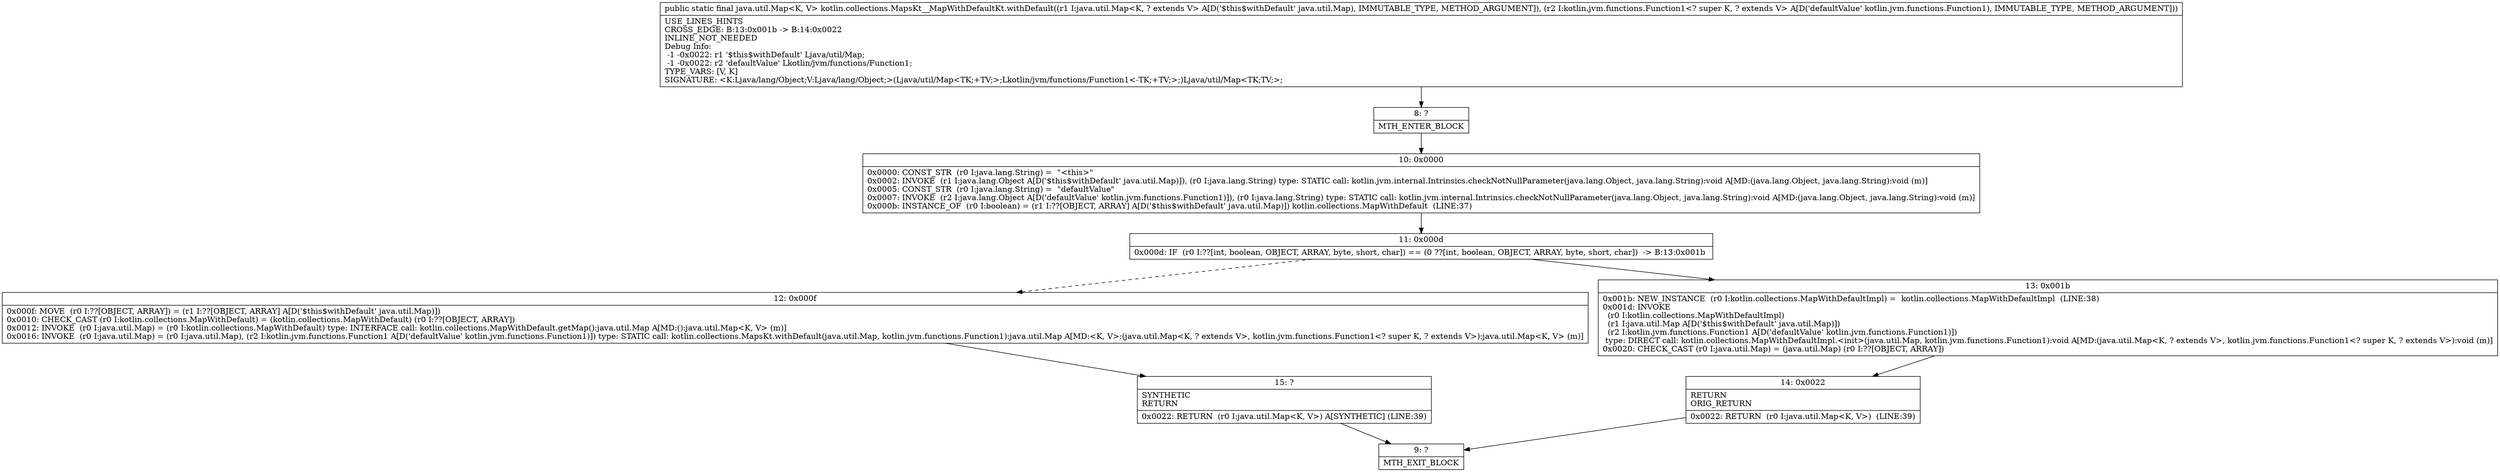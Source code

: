 digraph "CFG forkotlin.collections.MapsKt__MapWithDefaultKt.withDefault(Ljava\/util\/Map;Lkotlin\/jvm\/functions\/Function1;)Ljava\/util\/Map;" {
Node_8 [shape=record,label="{8\:\ ?|MTH_ENTER_BLOCK\l}"];
Node_10 [shape=record,label="{10\:\ 0x0000|0x0000: CONST_STR  (r0 I:java.lang.String) =  \"\<this\>\" \l0x0002: INVOKE  (r1 I:java.lang.Object A[D('$this$withDefault' java.util.Map)]), (r0 I:java.lang.String) type: STATIC call: kotlin.jvm.internal.Intrinsics.checkNotNullParameter(java.lang.Object, java.lang.String):void A[MD:(java.lang.Object, java.lang.String):void (m)]\l0x0005: CONST_STR  (r0 I:java.lang.String) =  \"defaultValue\" \l0x0007: INVOKE  (r2 I:java.lang.Object A[D('defaultValue' kotlin.jvm.functions.Function1)]), (r0 I:java.lang.String) type: STATIC call: kotlin.jvm.internal.Intrinsics.checkNotNullParameter(java.lang.Object, java.lang.String):void A[MD:(java.lang.Object, java.lang.String):void (m)]\l0x000b: INSTANCE_OF  (r0 I:boolean) = (r1 I:??[OBJECT, ARRAY] A[D('$this$withDefault' java.util.Map)]) kotlin.collections.MapWithDefault  (LINE:37)\l}"];
Node_11 [shape=record,label="{11\:\ 0x000d|0x000d: IF  (r0 I:??[int, boolean, OBJECT, ARRAY, byte, short, char]) == (0 ??[int, boolean, OBJECT, ARRAY, byte, short, char])  \-\> B:13:0x001b \l}"];
Node_12 [shape=record,label="{12\:\ 0x000f|0x000f: MOVE  (r0 I:??[OBJECT, ARRAY]) = (r1 I:??[OBJECT, ARRAY] A[D('$this$withDefault' java.util.Map)]) \l0x0010: CHECK_CAST (r0 I:kotlin.collections.MapWithDefault) = (kotlin.collections.MapWithDefault) (r0 I:??[OBJECT, ARRAY]) \l0x0012: INVOKE  (r0 I:java.util.Map) = (r0 I:kotlin.collections.MapWithDefault) type: INTERFACE call: kotlin.collections.MapWithDefault.getMap():java.util.Map A[MD:():java.util.Map\<K, V\> (m)]\l0x0016: INVOKE  (r0 I:java.util.Map) = (r0 I:java.util.Map), (r2 I:kotlin.jvm.functions.Function1 A[D('defaultValue' kotlin.jvm.functions.Function1)]) type: STATIC call: kotlin.collections.MapsKt.withDefault(java.util.Map, kotlin.jvm.functions.Function1):java.util.Map A[MD:\<K, V\>:(java.util.Map\<K, ? extends V\>, kotlin.jvm.functions.Function1\<? super K, ? extends V\>):java.util.Map\<K, V\> (m)]\l}"];
Node_15 [shape=record,label="{15\:\ ?|SYNTHETIC\lRETURN\l|0x0022: RETURN  (r0 I:java.util.Map\<K, V\>) A[SYNTHETIC] (LINE:39)\l}"];
Node_9 [shape=record,label="{9\:\ ?|MTH_EXIT_BLOCK\l}"];
Node_13 [shape=record,label="{13\:\ 0x001b|0x001b: NEW_INSTANCE  (r0 I:kotlin.collections.MapWithDefaultImpl) =  kotlin.collections.MapWithDefaultImpl  (LINE:38)\l0x001d: INVOKE  \l  (r0 I:kotlin.collections.MapWithDefaultImpl)\l  (r1 I:java.util.Map A[D('$this$withDefault' java.util.Map)])\l  (r2 I:kotlin.jvm.functions.Function1 A[D('defaultValue' kotlin.jvm.functions.Function1)])\l type: DIRECT call: kotlin.collections.MapWithDefaultImpl.\<init\>(java.util.Map, kotlin.jvm.functions.Function1):void A[MD:(java.util.Map\<K, ? extends V\>, kotlin.jvm.functions.Function1\<? super K, ? extends V\>):void (m)]\l0x0020: CHECK_CAST (r0 I:java.util.Map) = (java.util.Map) (r0 I:??[OBJECT, ARRAY]) \l}"];
Node_14 [shape=record,label="{14\:\ 0x0022|RETURN\lORIG_RETURN\l|0x0022: RETURN  (r0 I:java.util.Map\<K, V\>)  (LINE:39)\l}"];
MethodNode[shape=record,label="{public static final java.util.Map\<K, V\> kotlin.collections.MapsKt__MapWithDefaultKt.withDefault((r1 I:java.util.Map\<K, ? extends V\> A[D('$this$withDefault' java.util.Map), IMMUTABLE_TYPE, METHOD_ARGUMENT]), (r2 I:kotlin.jvm.functions.Function1\<? super K, ? extends V\> A[D('defaultValue' kotlin.jvm.functions.Function1), IMMUTABLE_TYPE, METHOD_ARGUMENT]))  | USE_LINES_HINTS\lCROSS_EDGE: B:13:0x001b \-\> B:14:0x0022\lINLINE_NOT_NEEDED\lDebug Info:\l  \-1 \-0x0022: r1 '$this$withDefault' Ljava\/util\/Map;\l  \-1 \-0x0022: r2 'defaultValue' Lkotlin\/jvm\/functions\/Function1;\lTYPE_VARS: [V, K]\lSIGNATURE: \<K:Ljava\/lang\/Object;V:Ljava\/lang\/Object;\>(Ljava\/util\/Map\<TK;+TV;\>;Lkotlin\/jvm\/functions\/Function1\<\-TK;+TV;\>;)Ljava\/util\/Map\<TK;TV;\>;\l}"];
MethodNode -> Node_8;Node_8 -> Node_10;
Node_10 -> Node_11;
Node_11 -> Node_12[style=dashed];
Node_11 -> Node_13;
Node_12 -> Node_15;
Node_15 -> Node_9;
Node_13 -> Node_14;
Node_14 -> Node_9;
}

